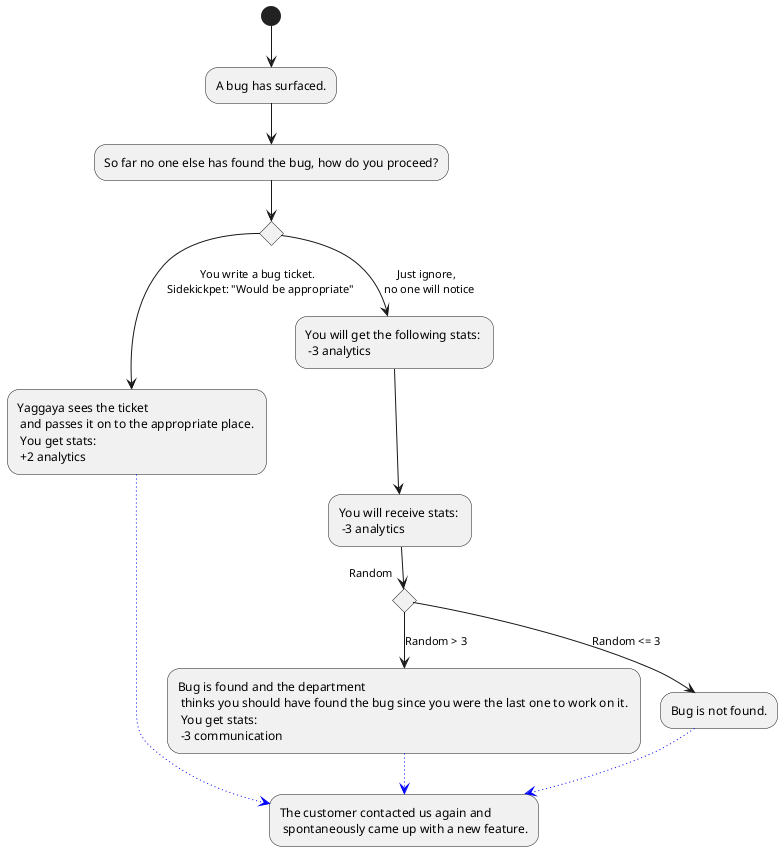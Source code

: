 @startuml
(*) --> "A bug has surfaced."
--> "So far no one else has found the bug, how do you proceed?"
if "" then 
--> [You write a bug ticket. \n Sidekickpet: "Would be appropriate"] "Yaggaya sees the ticket \n and passes it on to the appropriate place. \n You get stats: \n +2 analytics" as y
else
--> [Just ignore, \n no one will notice] "You will get the following stats: \n -3 analytics" as x
endif
--> "You will receive stats: \n -3 analytics"
if "Random" then
--> [Random > 3] "Bug is found and the department \n thinks you should have found the bug since you were the last one to work on it. \n You get stats: \n -3 communication" as p

else
--> [Random <= 3] "Bug is not found."
-[#blue,dotted]-> "The customer contacted us again and \n spontaneously came up with a new feature." as f 
endif
p -[#blue,dotted]-> f
y -[#blue,dotted]-> f
@enduml